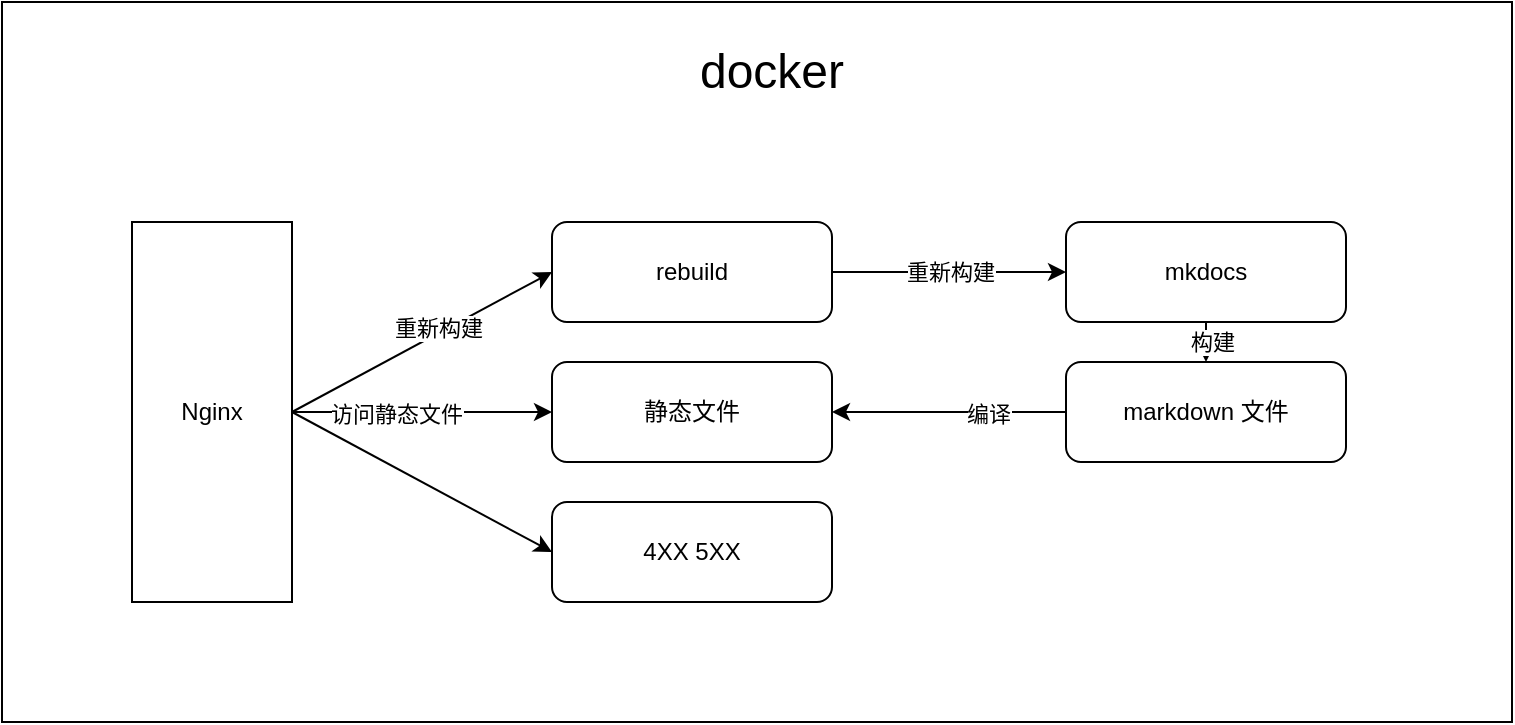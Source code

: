 <mxfile version="26.0.11">
  <diagram name="第 1 页" id="3HhJ0oC6Rnvjwi23qlxe">
    <mxGraphModel dx="1216" dy="567" grid="1" gridSize="10" guides="1" tooltips="1" connect="1" arrows="1" fold="1" page="1" pageScale="1" pageWidth="4800" pageHeight="4800" math="0" shadow="0">
      <root>
        <mxCell id="0" />
        <mxCell id="1" parent="0" />
        <mxCell id="a4pm1cC5Z6HbGnXKBDq_-6" value="" style="rounded=0;whiteSpace=wrap;html=1;" vertex="1" parent="1">
          <mxGeometry x="1025" y="480" width="755" height="360" as="geometry" />
        </mxCell>
        <mxCell id="a4pm1cC5Z6HbGnXKBDq_-8" value="&lt;font style=&quot;font-size: 24px;&quot;&gt;docker&lt;/font&gt;" style="text;html=1;align=center;verticalAlign=middle;whiteSpace=wrap;rounded=0;" vertex="1" parent="1">
          <mxGeometry x="1120" y="495" width="580" height="40" as="geometry" />
        </mxCell>
        <mxCell id="a4pm1cC5Z6HbGnXKBDq_-21" style="rounded=0;orthogonalLoop=1;jettySize=auto;html=1;exitX=1;exitY=0.5;exitDx=0;exitDy=0;entryX=0;entryY=0.5;entryDx=0;entryDy=0;" edge="1" parent="1" source="a4pm1cC5Z6HbGnXKBDq_-12" target="a4pm1cC5Z6HbGnXKBDq_-14">
          <mxGeometry relative="1" as="geometry" />
        </mxCell>
        <mxCell id="a4pm1cC5Z6HbGnXKBDq_-28" value="重新构建" style="edgeLabel;html=1;align=center;verticalAlign=middle;resizable=0;points=[];" vertex="1" connectable="0" parent="a4pm1cC5Z6HbGnXKBDq_-21">
          <mxGeometry x="0.127" y="3" relative="1" as="geometry">
            <mxPoint x="1" as="offset" />
          </mxGeometry>
        </mxCell>
        <mxCell id="a4pm1cC5Z6HbGnXKBDq_-26" value="" style="edgeStyle=orthogonalEdgeStyle;rounded=0;orthogonalLoop=1;jettySize=auto;html=1;" edge="1" parent="1" source="a4pm1cC5Z6HbGnXKBDq_-12" target="a4pm1cC5Z6HbGnXKBDq_-16">
          <mxGeometry relative="1" as="geometry" />
        </mxCell>
        <mxCell id="a4pm1cC5Z6HbGnXKBDq_-31" value="访问静态文件" style="edgeLabel;html=1;align=center;verticalAlign=middle;resizable=0;points=[];" vertex="1" connectable="0" parent="a4pm1cC5Z6HbGnXKBDq_-26">
          <mxGeometry x="-0.2" y="-1" relative="1" as="geometry">
            <mxPoint as="offset" />
          </mxGeometry>
        </mxCell>
        <mxCell id="a4pm1cC5Z6HbGnXKBDq_-27" style="rounded=0;orthogonalLoop=1;jettySize=auto;html=1;exitX=1;exitY=0.5;exitDx=0;exitDy=0;entryX=0;entryY=0.5;entryDx=0;entryDy=0;" edge="1" parent="1" source="a4pm1cC5Z6HbGnXKBDq_-12" target="a4pm1cC5Z6HbGnXKBDq_-18">
          <mxGeometry relative="1" as="geometry" />
        </mxCell>
        <mxCell id="a4pm1cC5Z6HbGnXKBDq_-12" value="Nginx" style="rounded=0;whiteSpace=wrap;html=1;" vertex="1" parent="1">
          <mxGeometry x="1090" y="590" width="80" height="190" as="geometry" />
        </mxCell>
        <mxCell id="a4pm1cC5Z6HbGnXKBDq_-22" value="重新构建" style="edgeStyle=orthogonalEdgeStyle;rounded=0;orthogonalLoop=1;jettySize=auto;html=1;exitX=1;exitY=0.5;exitDx=0;exitDy=0;entryX=0;entryY=0.5;entryDx=0;entryDy=0;" edge="1" parent="1" source="a4pm1cC5Z6HbGnXKBDq_-14" target="a4pm1cC5Z6HbGnXKBDq_-15">
          <mxGeometry relative="1" as="geometry" />
        </mxCell>
        <mxCell id="a4pm1cC5Z6HbGnXKBDq_-14" value="rebuild" style="rounded=1;whiteSpace=wrap;html=1;" vertex="1" parent="1">
          <mxGeometry x="1300" y="590" width="140" height="50" as="geometry" />
        </mxCell>
        <mxCell id="a4pm1cC5Z6HbGnXKBDq_-24" style="edgeStyle=orthogonalEdgeStyle;rounded=0;orthogonalLoop=1;jettySize=auto;html=1;exitX=0.5;exitY=1;exitDx=0;exitDy=0;entryX=0.5;entryY=0;entryDx=0;entryDy=0;" edge="1" parent="1" source="a4pm1cC5Z6HbGnXKBDq_-15" target="a4pm1cC5Z6HbGnXKBDq_-20">
          <mxGeometry relative="1" as="geometry" />
        </mxCell>
        <mxCell id="a4pm1cC5Z6HbGnXKBDq_-29" value="构建" style="edgeLabel;html=1;align=center;verticalAlign=middle;resizable=0;points=[];" vertex="1" connectable="0" parent="a4pm1cC5Z6HbGnXKBDq_-24">
          <mxGeometry y="3" relative="1" as="geometry">
            <mxPoint as="offset" />
          </mxGeometry>
        </mxCell>
        <mxCell id="a4pm1cC5Z6HbGnXKBDq_-15" value="mkdocs" style="rounded=1;whiteSpace=wrap;html=1;" vertex="1" parent="1">
          <mxGeometry x="1557" y="590" width="140" height="50" as="geometry" />
        </mxCell>
        <mxCell id="a4pm1cC5Z6HbGnXKBDq_-16" value="静态文件" style="rounded=1;whiteSpace=wrap;html=1;" vertex="1" parent="1">
          <mxGeometry x="1300" y="660" width="140" height="50" as="geometry" />
        </mxCell>
        <mxCell id="a4pm1cC5Z6HbGnXKBDq_-18" value="4XX 5XX" style="rounded=1;whiteSpace=wrap;html=1;" vertex="1" parent="1">
          <mxGeometry x="1300" y="730" width="140" height="50" as="geometry" />
        </mxCell>
        <mxCell id="a4pm1cC5Z6HbGnXKBDq_-25" style="edgeStyle=orthogonalEdgeStyle;rounded=0;orthogonalLoop=1;jettySize=auto;html=1;exitX=0;exitY=0.5;exitDx=0;exitDy=0;" edge="1" parent="1" source="a4pm1cC5Z6HbGnXKBDq_-20" target="a4pm1cC5Z6HbGnXKBDq_-16">
          <mxGeometry relative="1" as="geometry" />
        </mxCell>
        <mxCell id="a4pm1cC5Z6HbGnXKBDq_-30" value="编译" style="edgeLabel;html=1;align=center;verticalAlign=middle;resizable=0;points=[];" vertex="1" connectable="0" parent="a4pm1cC5Z6HbGnXKBDq_-25">
          <mxGeometry x="-0.333" y="1" relative="1" as="geometry">
            <mxPoint as="offset" />
          </mxGeometry>
        </mxCell>
        <mxCell id="a4pm1cC5Z6HbGnXKBDq_-20" value="markdown 文件" style="rounded=1;whiteSpace=wrap;html=1;" vertex="1" parent="1">
          <mxGeometry x="1557" y="660" width="140" height="50" as="geometry" />
        </mxCell>
      </root>
    </mxGraphModel>
  </diagram>
</mxfile>

